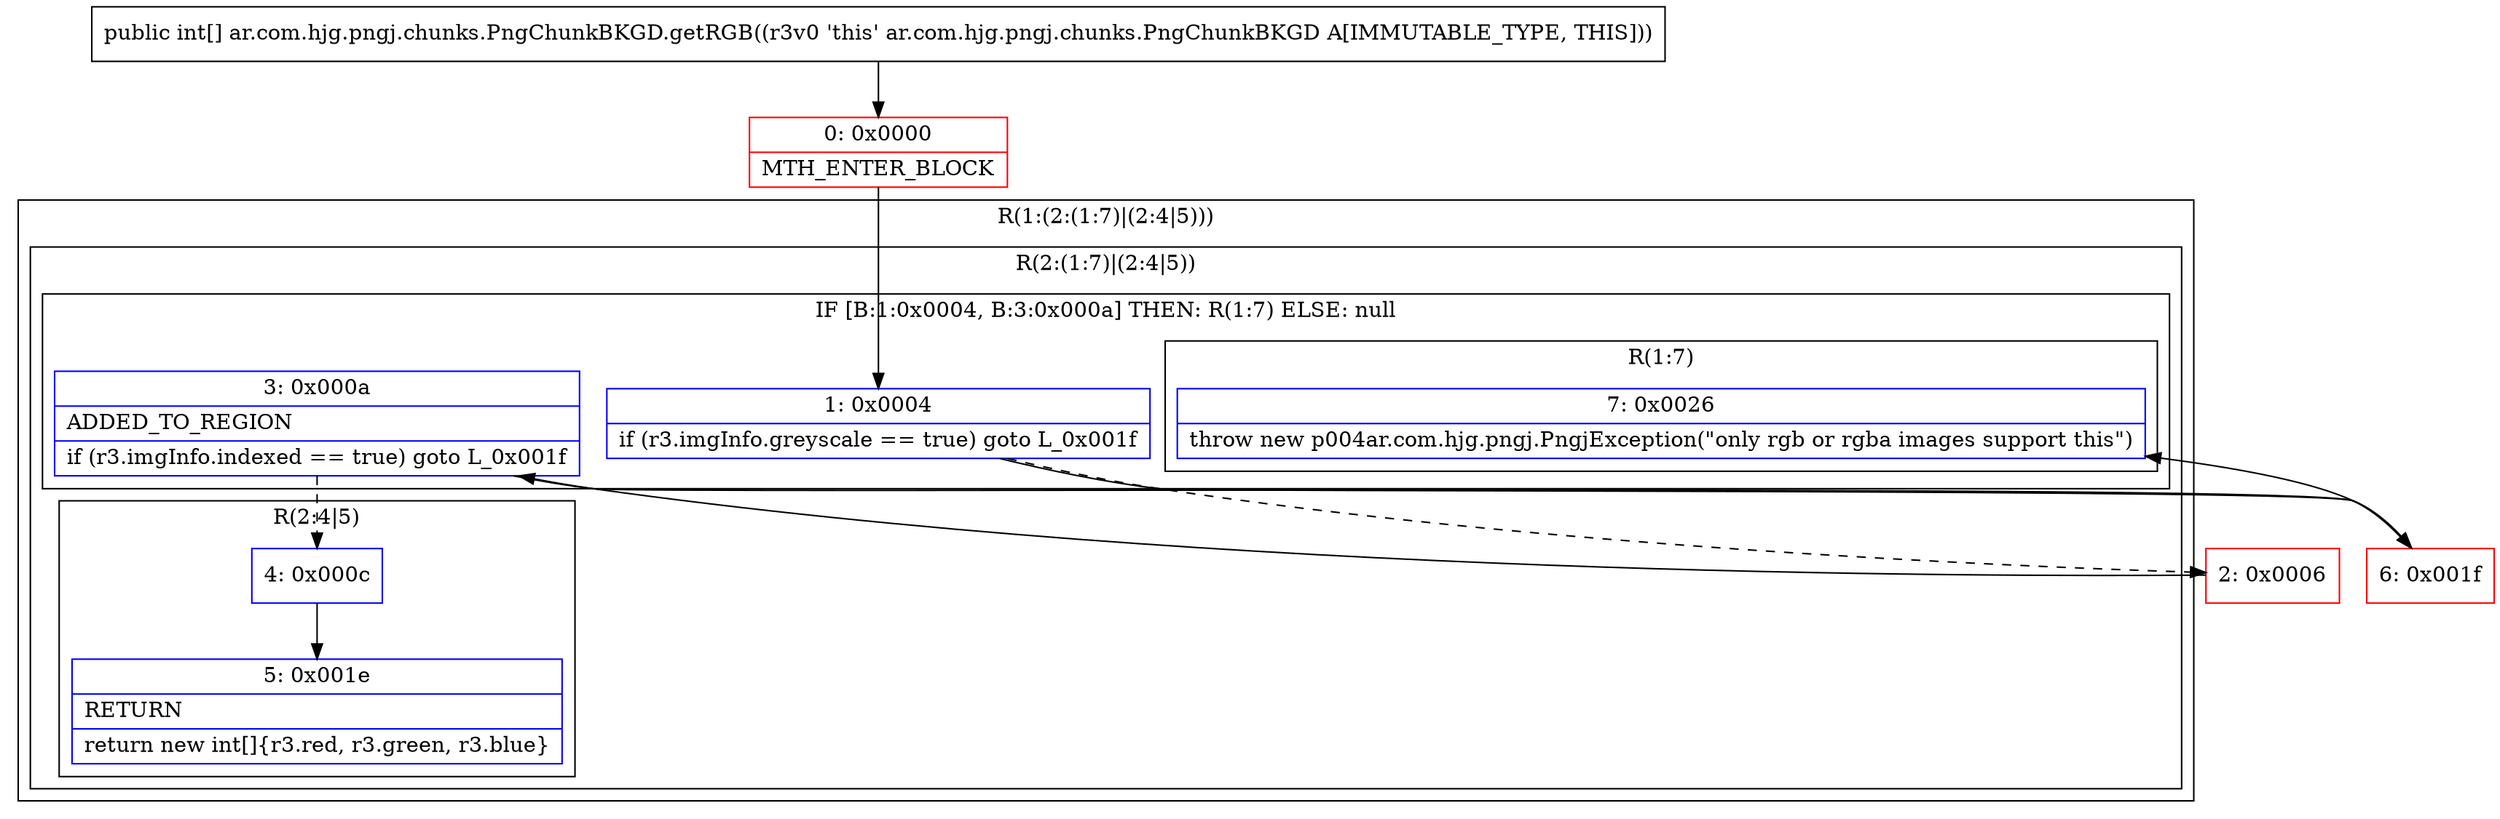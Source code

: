digraph "CFG forar.com.hjg.pngj.chunks.PngChunkBKGD.getRGB()[I" {
subgraph cluster_Region_1912806754 {
label = "R(1:(2:(1:7)|(2:4|5)))";
node [shape=record,color=blue];
subgraph cluster_Region_549659579 {
label = "R(2:(1:7)|(2:4|5))";
node [shape=record,color=blue];
subgraph cluster_IfRegion_33580092 {
label = "IF [B:1:0x0004, B:3:0x000a] THEN: R(1:7) ELSE: null";
node [shape=record,color=blue];
Node_1 [shape=record,label="{1\:\ 0x0004|if (r3.imgInfo.greyscale == true) goto L_0x001f\l}"];
Node_3 [shape=record,label="{3\:\ 0x000a|ADDED_TO_REGION\l|if (r3.imgInfo.indexed == true) goto L_0x001f\l}"];
subgraph cluster_Region_672069272 {
label = "R(1:7)";
node [shape=record,color=blue];
Node_7 [shape=record,label="{7\:\ 0x0026|throw new p004ar.com.hjg.pngj.PngjException(\"only rgb or rgba images support this\")\l}"];
}
}
subgraph cluster_Region_1108088566 {
label = "R(2:4|5)";
node [shape=record,color=blue];
Node_4 [shape=record,label="{4\:\ 0x000c}"];
Node_5 [shape=record,label="{5\:\ 0x001e|RETURN\l|return new int[]\{r3.red, r3.green, r3.blue\}\l}"];
}
}
}
Node_0 [shape=record,color=red,label="{0\:\ 0x0000|MTH_ENTER_BLOCK\l}"];
Node_2 [shape=record,color=red,label="{2\:\ 0x0006}"];
Node_6 [shape=record,color=red,label="{6\:\ 0x001f}"];
MethodNode[shape=record,label="{public int[] ar.com.hjg.pngj.chunks.PngChunkBKGD.getRGB((r3v0 'this' ar.com.hjg.pngj.chunks.PngChunkBKGD A[IMMUTABLE_TYPE, THIS])) }"];
MethodNode -> Node_0;
Node_1 -> Node_2[style=dashed];
Node_1 -> Node_6;
Node_3 -> Node_4[style=dashed];
Node_3 -> Node_6;
Node_4 -> Node_5;
Node_0 -> Node_1;
Node_2 -> Node_3;
Node_6 -> Node_7;
}


